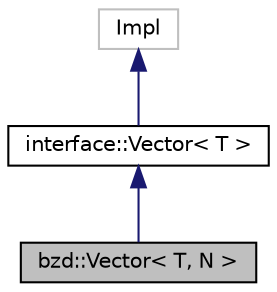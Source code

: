 digraph "bzd::Vector&lt; T, N &gt;"
{
  edge [fontname="Helvetica",fontsize="10",labelfontname="Helvetica",labelfontsize="10"];
  node [fontname="Helvetica",fontsize="10",shape=record];
  Node3 [label="bzd::Vector\< T, N \>",height=0.2,width=0.4,color="black", fillcolor="grey75", style="filled", fontcolor="black"];
  Node4 -> Node3 [dir="back",color="midnightblue",fontsize="10",style="solid",fontname="Helvetica"];
  Node4 [label="interface::Vector\< T \>",height=0.2,width=0.4,color="black", fillcolor="white", style="filled",URL="$classbzd_1_1impl_1_1Vector.html"];
  Node5 -> Node4 [dir="back",color="midnightblue",fontsize="10",style="solid",fontname="Helvetica"];
  Node5 [label="Impl",height=0.2,width=0.4,color="grey75", fillcolor="white", style="filled"];
}

